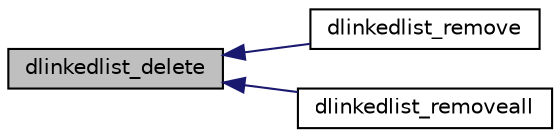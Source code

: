 digraph "dlinkedlist_delete"
{
 // INTERACTIVE_SVG=YES
  edge [fontname="Helvetica",fontsize="10",labelfontname="Helvetica",labelfontsize="10"];
  node [fontname="Helvetica",fontsize="10",shape=record];
  rankdir="LR";
  Node1 [label="dlinkedlist_delete",height=0.2,width=0.4,color="black", fillcolor="grey75", style="filled", fontcolor="black"];
  Node1 -> Node2 [dir="back",color="midnightblue",fontsize="10",style="solid",fontname="Helvetica"];
  Node2 [label="dlinkedlist_remove",height=0.2,width=0.4,color="black", fillcolor="white", style="filled",URL="$dlinkedlist_8h.html#a4482cab40fed8c8f22e413a5fb2139b9"];
  Node1 -> Node3 [dir="back",color="midnightblue",fontsize="10",style="solid",fontname="Helvetica"];
  Node3 [label="dlinkedlist_removeall",height=0.2,width=0.4,color="black", fillcolor="white", style="filled",URL="$dlinkedlist_8h.html#a3259a6302a06dac596973d5ed8159972"];
}
